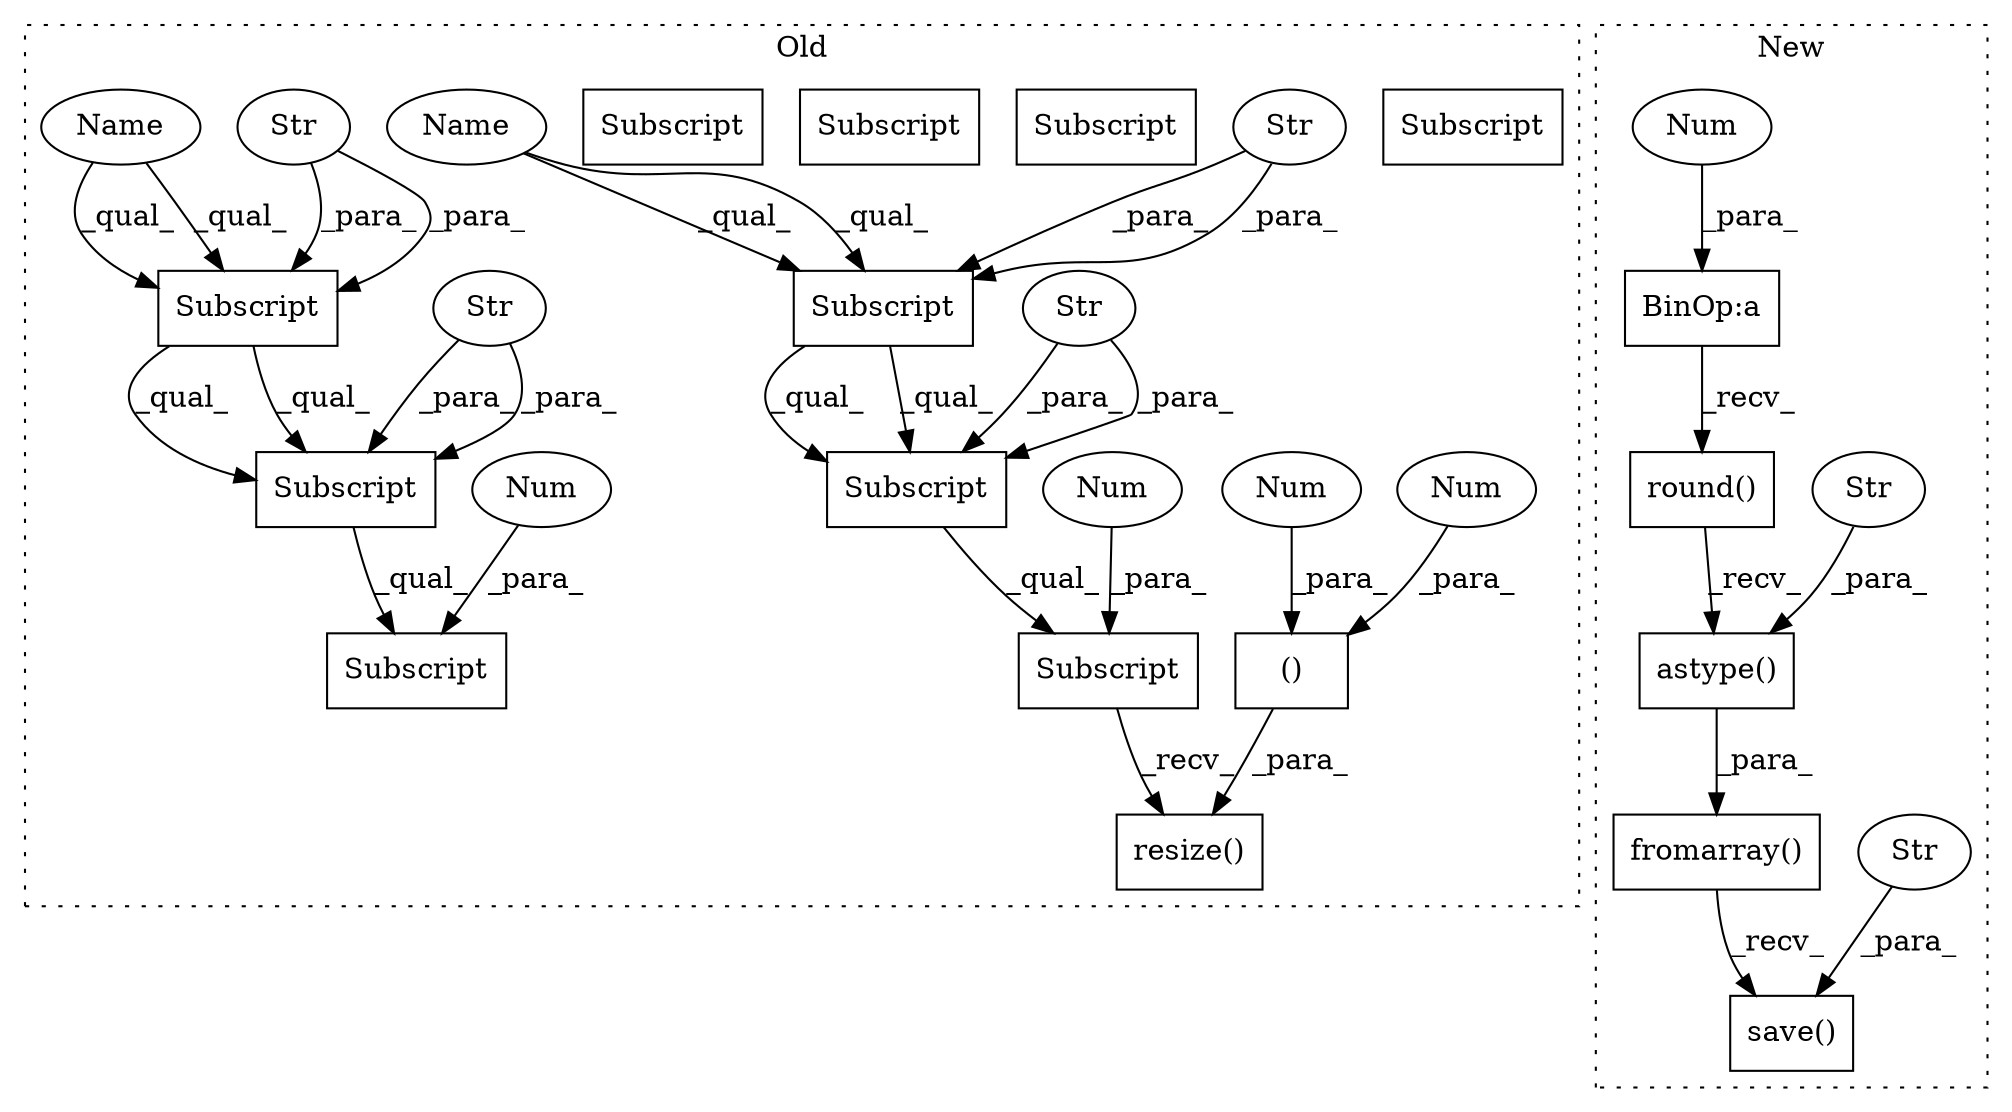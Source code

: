 digraph G {
subgraph cluster0 {
1 [label="Subscript" a="63" s="48328,0" l="22,0" shape="box"];
3 [label="Subscript" a="63" s="48264,0" l="23,0" shape="box"];
4 [label="Num" a="76" s="48285" l="1" shape="ellipse"];
5 [label="Num" a="76" s="48348" l="1" shape="ellipse"];
7 [label="Subscript" a="63" s="48264,0" l="11,0" shape="box"];
8 [label="Str" a="66" s="48267" l="7" shape="ellipse"];
9 [label="Subscript" a="63" s="48264,0" l="20,0" shape="box"];
10 [label="Str" a="66" s="48276" l="7" shape="ellipse"];
11 [label="Subscript" a="63" s="48328,0" l="19,0" shape="box"];
12 [label="Str" a="66" s="48339" l="7" shape="ellipse"];
13 [label="Subscript" a="63" s="48328,0" l="10,0" shape="box"];
14 [label="Str" a="66" s="48331" l="6" shape="ellipse"];
20 [label="resize()" a="75" s="48328,48368" l="30,1" shape="box"];
21 [label="()" a="54" s="48362" l="5" shape="box"];
22 [label="Num" a="76" s="48364" l="3" shape="ellipse"];
24 [label="Num" a="76" s="48359" l="3" shape="ellipse"];
25 [label="Name" a="87" s="48328" l="2" shape="ellipse"];
26 [label="Name" a="87" s="48264" l="2" shape="ellipse"];
27 [label="Subscript" a="63" s="48264,0" l="20,0" shape="box"];
28 [label="Subscript" a="63" s="48328,0" l="19,0" shape="box"];
29 [label="Subscript" a="63" s="48264,0" l="11,0" shape="box"];
30 [label="Subscript" a="63" s="48328,0" l="10,0" shape="box"];
label = "Old";
style="dotted";
}
subgraph cluster1 {
2 [label="round()" a="75" s="50140" l="21" shape="box"];
6 [label="BinOp:a" a="82" s="50146" l="3" shape="box"];
15 [label="astype()" a="75" s="50140,50176" l="29,1" shape="box"];
16 [label="Str" a="66" s="50169" l="7" shape="ellipse"];
17 [label="save()" a="75" s="50124,50221" l="60,1" shape="box"];
18 [label="Str" a="66" s="50184" l="37" shape="ellipse"];
19 [label="fromarray()" a="75" s="50124,50177" l="16,1" shape="box"];
23 [label="Num" a="76" s="50149" l="3" shape="ellipse"];
label = "New";
style="dotted";
}
1 -> 20 [label="_recv_"];
2 -> 15 [label="_recv_"];
4 -> 3 [label="_para_"];
5 -> 1 [label="_para_"];
6 -> 2 [label="_recv_"];
8 -> 29 [label="_para_"];
8 -> 29 [label="_para_"];
10 -> 27 [label="_para_"];
10 -> 27 [label="_para_"];
12 -> 28 [label="_para_"];
12 -> 28 [label="_para_"];
14 -> 30 [label="_para_"];
14 -> 30 [label="_para_"];
15 -> 19 [label="_para_"];
16 -> 15 [label="_para_"];
18 -> 17 [label="_para_"];
19 -> 17 [label="_recv_"];
21 -> 20 [label="_para_"];
22 -> 21 [label="_para_"];
23 -> 6 [label="_para_"];
24 -> 21 [label="_para_"];
25 -> 30 [label="_qual_"];
25 -> 30 [label="_qual_"];
26 -> 29 [label="_qual_"];
26 -> 29 [label="_qual_"];
27 -> 3 [label="_qual_"];
28 -> 1 [label="_qual_"];
29 -> 27 [label="_qual_"];
29 -> 27 [label="_qual_"];
30 -> 28 [label="_qual_"];
30 -> 28 [label="_qual_"];
}